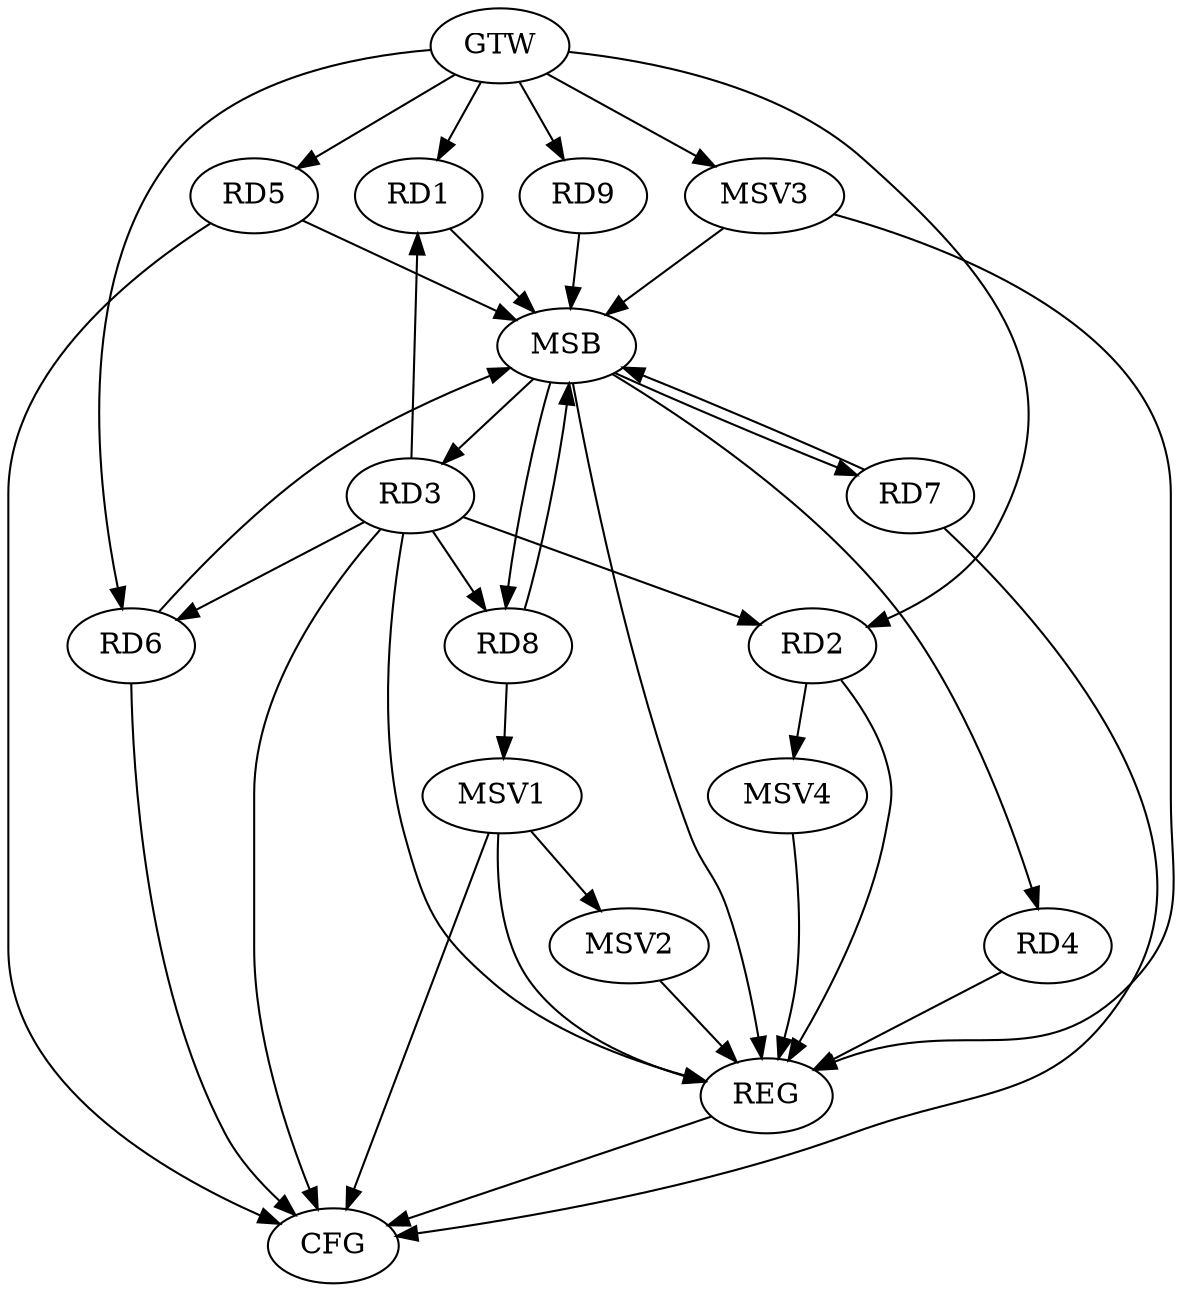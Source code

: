 strict digraph G {
  RD1 [ label="RD1" ];
  RD2 [ label="RD2" ];
  RD3 [ label="RD3" ];
  RD4 [ label="RD4" ];
  RD5 [ label="RD5" ];
  RD6 [ label="RD6" ];
  RD7 [ label="RD7" ];
  RD8 [ label="RD8" ];
  RD9 [ label="RD9" ];
  GTW [ label="GTW" ];
  REG [ label="REG" ];
  MSB [ label="MSB" ];
  CFG [ label="CFG" ];
  MSV1 [ label="MSV1" ];
  MSV2 [ label="MSV2" ];
  MSV3 [ label="MSV3" ];
  MSV4 [ label="MSV4" ];
  GTW -> RD1;
  GTW -> RD2;
  GTW -> RD5;
  GTW -> RD6;
  GTW -> RD9;
  RD2 -> REG;
  RD3 -> REG;
  RD4 -> REG;
  RD1 -> MSB;
  MSB -> REG;
  RD5 -> MSB;
  RD6 -> MSB;
  RD7 -> MSB;
  RD8 -> MSB;
  RD9 -> MSB;
  MSB -> RD3;
  MSB -> RD4;
  MSB -> RD7;
  MSB -> RD8;
  RD5 -> CFG;
  RD7 -> CFG;
  RD6 -> CFG;
  REG -> CFG;
  RD3 -> CFG;
  RD3 -> RD1;
  RD3 -> RD6;
  RD3 -> RD2;
  RD3 -> RD8;
  RD8 -> MSV1;
  MSV1 -> REG;
  MSV1 -> CFG;
  MSV1 -> MSV2;
  MSV2 -> REG;
  MSV3 -> MSB;
  GTW -> MSV3;
  MSV3 -> REG;
  RD2 -> MSV4;
  MSV4 -> REG;
}
